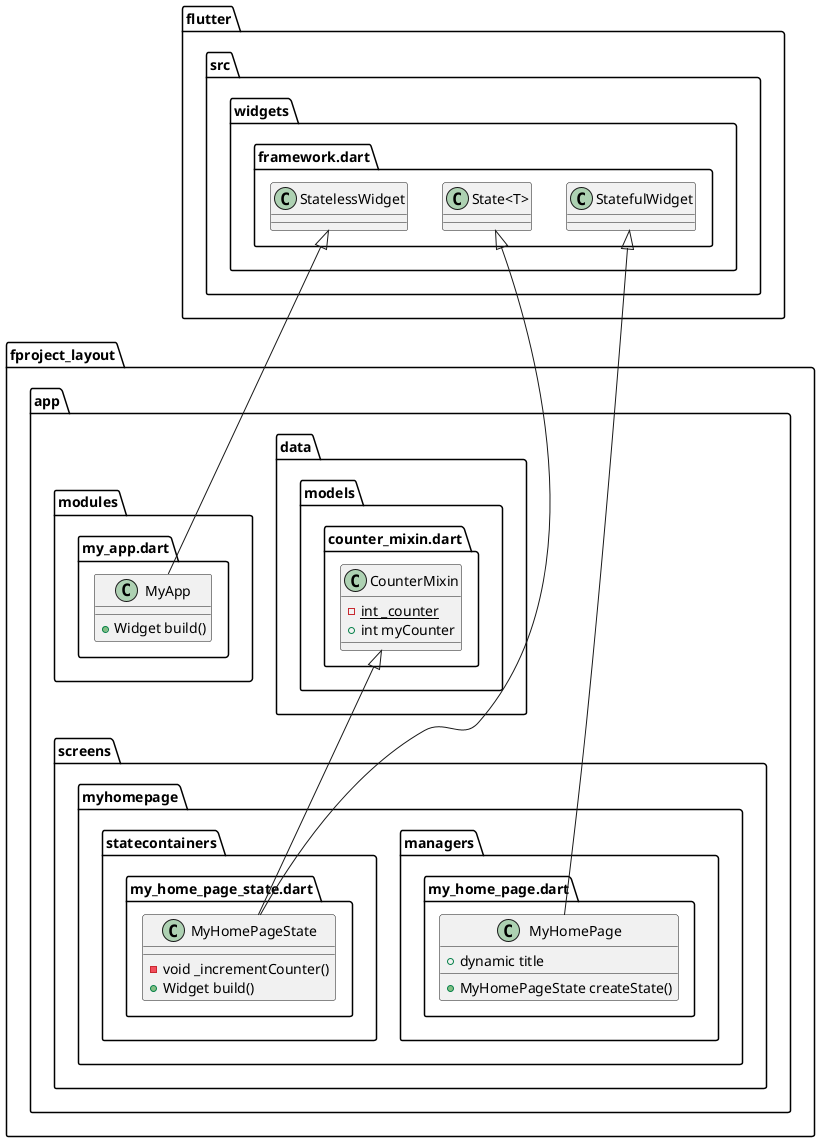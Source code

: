 @startuml
set namespaceSeparator ::

class "fproject_layout::app::data::models::counter_mixin.dart::CounterMixin" {
  {static} -int _counter
  +int myCounter
}

class "fproject_layout::app::modules::my_app.dart::MyApp" {
  +Widget build()
}

"flutter::src::widgets::framework.dart::StatelessWidget" <|-- "fproject_layout::app::modules::my_app.dart::MyApp"

class "fproject_layout::app::screens::myhomepage::managers::my_home_page.dart::MyHomePage" {
  +dynamic title
  +MyHomePageState createState()
}

"flutter::src::widgets::framework.dart::StatefulWidget" <|-- "fproject_layout::app::screens::myhomepage::managers::my_home_page.dart::MyHomePage"

class "fproject_layout::app::screens::myhomepage::statecontainers::my_home_page_state.dart::MyHomePageState" {
  -void _incrementCounter()
  +Widget build()
}

"flutter::src::widgets::framework.dart::State<T>" <|-- "fproject_layout::app::screens::myhomepage::statecontainers::my_home_page_state.dart::MyHomePageState"
"fproject_layout::app::data::models::counter_mixin.dart::CounterMixin" <|-- "fproject_layout::app::screens::myhomepage::statecontainers::my_home_page_state.dart::MyHomePageState"


@enduml